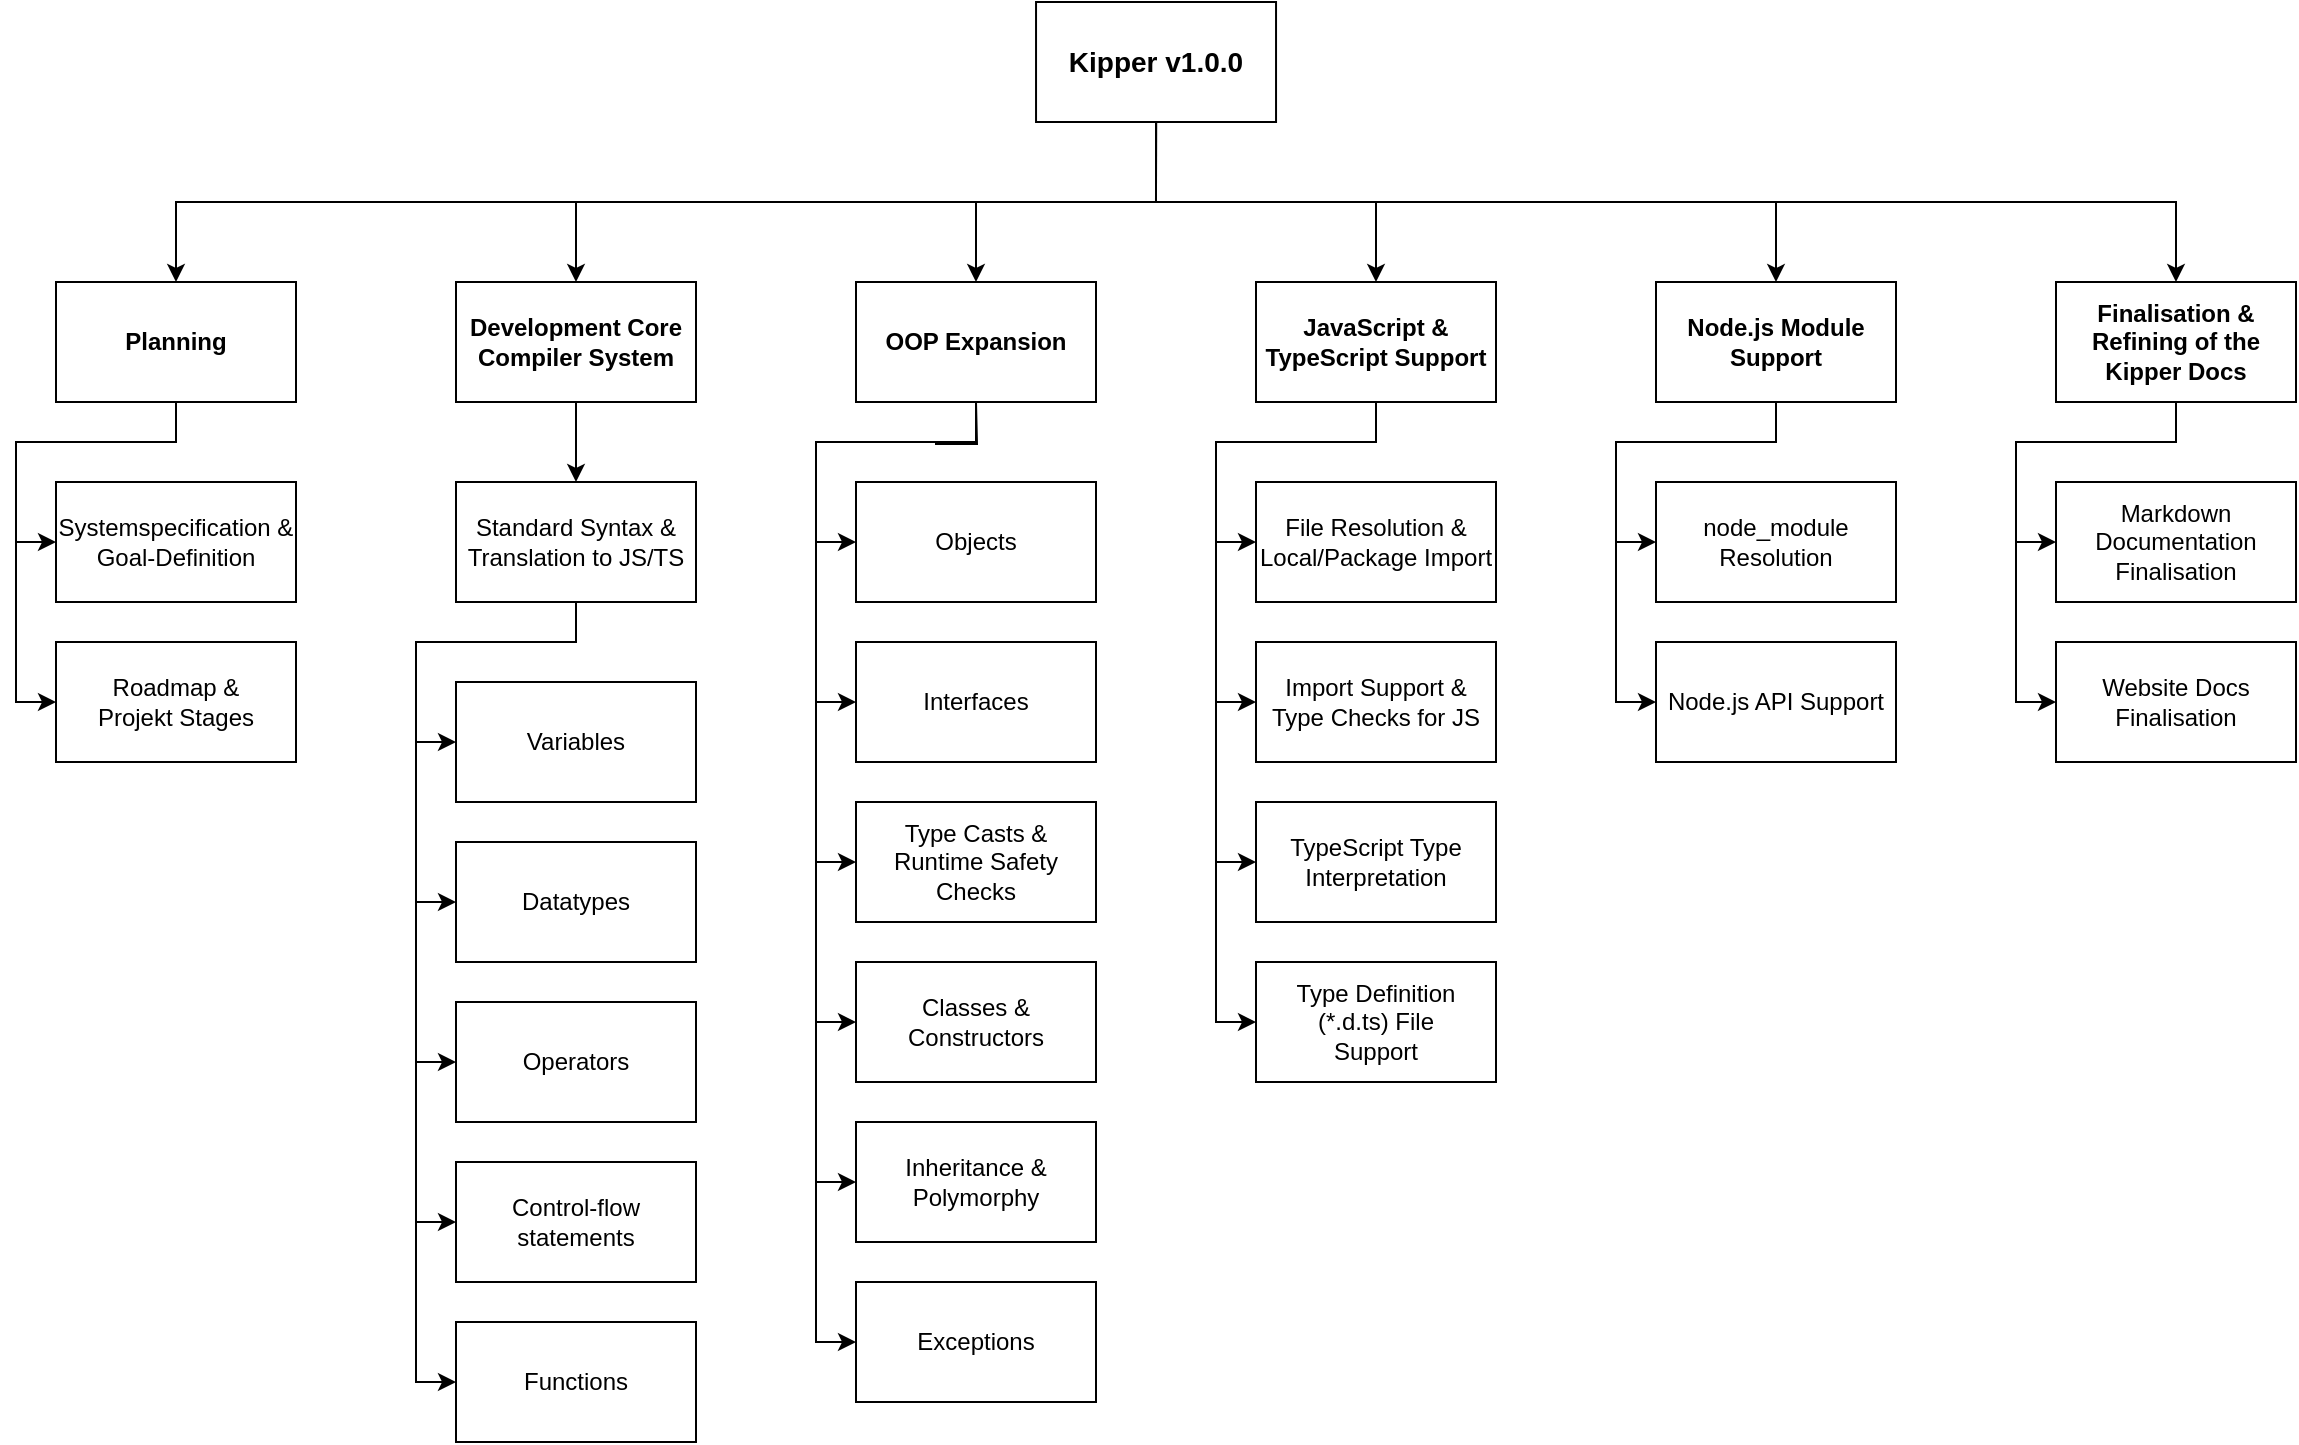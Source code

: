<mxfile version="20.7.4" type="device"><diagram id="LA1xnfDstjzl-UvNFWO_" name="Page-1"><mxGraphModel dx="3405" dy="1524" grid="1" gridSize="10" guides="1" tooltips="1" connect="1" arrows="1" fold="1" page="1" pageScale="1" pageWidth="827" pageHeight="1169" math="0" shadow="0"><root><mxCell id="0"/><mxCell id="1" parent="0"/><mxCell id="jzgOAIxhcl-EopSlNahz-9" style="edgeStyle=orthogonalEdgeStyle;rounded=0;orthogonalLoop=1;jettySize=auto;html=1;exitX=0.5;exitY=1;exitDx=0;exitDy=0;entryX=0.5;entryY=0;entryDx=0;entryDy=0;" parent="1" source="jzgOAIxhcl-EopSlNahz-1" target="jzgOAIxhcl-EopSlNahz-2" edge="1"><mxGeometry relative="1" as="geometry"><mxPoint x="500" y="240" as="sourcePoint"/><Array as="points"><mxPoint x="390" y="280"/><mxPoint x="-100" y="280"/></Array></mxGeometry></mxCell><mxCell id="jzgOAIxhcl-EopSlNahz-13" style="edgeStyle=orthogonalEdgeStyle;rounded=0;orthogonalLoop=1;jettySize=auto;html=1;exitX=0.5;exitY=1;exitDx=0;exitDy=0;entryX=0.5;entryY=0;entryDx=0;entryDy=0;" parent="1" source="jzgOAIxhcl-EopSlNahz-1" target="jzgOAIxhcl-EopSlNahz-4" edge="1"><mxGeometry relative="1" as="geometry"><mxPoint x="500" y="240" as="sourcePoint"/><Array as="points"><mxPoint x="390" y="280"/><mxPoint x="100" y="280"/></Array></mxGeometry></mxCell><mxCell id="jzgOAIxhcl-EopSlNahz-27" style="edgeStyle=orthogonalEdgeStyle;rounded=0;orthogonalLoop=1;jettySize=auto;html=1;exitX=0.5;exitY=1;exitDx=0;exitDy=0;" parent="1" source="jzgOAIxhcl-EopSlNahz-1" target="jzgOAIxhcl-EopSlNahz-5" edge="1"><mxGeometry relative="1" as="geometry"><mxPoint x="500" y="240" as="sourcePoint"/><Array as="points"><mxPoint x="390" y="280"/><mxPoint x="300" y="280"/></Array></mxGeometry></mxCell><mxCell id="jzgOAIxhcl-EopSlNahz-58" style="edgeStyle=orthogonalEdgeStyle;rounded=0;orthogonalLoop=1;jettySize=auto;html=1;exitX=0.5;exitY=1;exitDx=0;exitDy=0;entryX=0.5;entryY=0;entryDx=0;entryDy=0;fontSize=14;" parent="1" source="jzgOAIxhcl-EopSlNahz-1" target="jzgOAIxhcl-EopSlNahz-57" edge="1"><mxGeometry relative="1" as="geometry"><mxPoint x="500" y="240" as="sourcePoint"/></mxGeometry></mxCell><mxCell id="jzgOAIxhcl-EopSlNahz-74" style="edgeStyle=orthogonalEdgeStyle;rounded=0;orthogonalLoop=1;jettySize=auto;html=1;exitX=0.5;exitY=1;exitDx=0;exitDy=0;entryX=0.5;entryY=0;entryDx=0;entryDy=0;fontSize=14;" parent="1" source="jzgOAIxhcl-EopSlNahz-1" target="jzgOAIxhcl-EopSlNahz-73" edge="1"><mxGeometry relative="1" as="geometry"><mxPoint x="500" y="240" as="sourcePoint"/><Array as="points"><mxPoint x="390" y="280"/><mxPoint x="700" y="280"/></Array></mxGeometry></mxCell><mxCell id="jzgOAIxhcl-EopSlNahz-83" style="edgeStyle=orthogonalEdgeStyle;rounded=0;orthogonalLoop=1;jettySize=auto;html=1;exitX=0.5;exitY=1;exitDx=0;exitDy=0;entryX=0.5;entryY=0;entryDx=0;entryDy=0;fontSize=14;" parent="1" source="jzgOAIxhcl-EopSlNahz-1" target="jzgOAIxhcl-EopSlNahz-82" edge="1"><mxGeometry relative="1" as="geometry"><mxPoint x="500" y="240" as="sourcePoint"/><Array as="points"><mxPoint x="390" y="280"/><mxPoint x="900" y="280"/></Array></mxGeometry></mxCell><mxCell id="jzgOAIxhcl-EopSlNahz-1" value="&lt;b&gt;&lt;font style=&quot;font-size: 14px;&quot;&gt;Kipper v1.0.0&lt;/font&gt;&lt;/b&gt;" style="rounded=0;whiteSpace=wrap;html=1;" parent="1" vertex="1"><mxGeometry x="330.02" y="180" width="120" height="60" as="geometry"/></mxCell><mxCell id="jzgOAIxhcl-EopSlNahz-48" style="edgeStyle=orthogonalEdgeStyle;rounded=0;orthogonalLoop=1;jettySize=auto;html=1;exitX=0.5;exitY=1;exitDx=0;exitDy=0;entryX=0;entryY=0.5;entryDx=0;entryDy=0;" parent="1" source="jzgOAIxhcl-EopSlNahz-2" target="jzgOAIxhcl-EopSlNahz-7" edge="1"><mxGeometry relative="1" as="geometry"/></mxCell><mxCell id="jzgOAIxhcl-EopSlNahz-49" style="edgeStyle=orthogonalEdgeStyle;rounded=0;orthogonalLoop=1;jettySize=auto;html=1;exitX=0.5;exitY=1;exitDx=0;exitDy=0;entryX=0;entryY=0.5;entryDx=0;entryDy=0;" parent="1" source="jzgOAIxhcl-EopSlNahz-2" target="jzgOAIxhcl-EopSlNahz-6" edge="1"><mxGeometry x="-0.04" y="-40" relative="1" as="geometry"><Array as="points"><mxPoint x="-100.0" y="400"/><mxPoint x="-180.0" y="400"/><mxPoint x="-180.0" y="530"/></Array><mxPoint as="offset"/></mxGeometry></mxCell><mxCell id="jzgOAIxhcl-EopSlNahz-2" value="&lt;b&gt;Planning&lt;/b&gt;" style="rounded=0;whiteSpace=wrap;html=1;" parent="1" vertex="1"><mxGeometry x="-160.0" y="320" width="120" height="60" as="geometry"/></mxCell><mxCell id="jzgOAIxhcl-EopSlNahz-21" style="edgeStyle=orthogonalEdgeStyle;rounded=0;orthogonalLoop=1;jettySize=auto;html=1;exitX=0.5;exitY=1;exitDx=0;exitDy=0;entryX=0.5;entryY=0;entryDx=0;entryDy=0;" parent="1" source="jzgOAIxhcl-EopSlNahz-4" target="jzgOAIxhcl-EopSlNahz-14" edge="1"><mxGeometry relative="1" as="geometry"/></mxCell><mxCell id="jzgOAIxhcl-EopSlNahz-4" value="&lt;b&gt;Development Core Compiler System&lt;/b&gt;" style="rounded=0;whiteSpace=wrap;html=1;" parent="1" vertex="1"><mxGeometry x="40" y="320" width="120" height="60" as="geometry"/></mxCell><mxCell id="jzgOAIxhcl-EopSlNahz-5" value="&lt;b&gt;OOP Expansion&lt;/b&gt;" style="rounded=0;whiteSpace=wrap;html=1;" parent="1" vertex="1"><mxGeometry x="240" y="320" width="120" height="60" as="geometry"/></mxCell><mxCell id="jzgOAIxhcl-EopSlNahz-6" value="Roadmap &amp;amp; &lt;br&gt;Projekt Stages" style="rounded=0;whiteSpace=wrap;html=1;" parent="1" vertex="1"><mxGeometry x="-160.0" y="500" width="120" height="60" as="geometry"/></mxCell><mxCell id="jzgOAIxhcl-EopSlNahz-7" value="Systemspecification &amp;amp; Goal-Definition" style="rounded=0;whiteSpace=wrap;html=1;" parent="1" vertex="1"><mxGeometry x="-160.0" y="420" width="120" height="60" as="geometry"/></mxCell><mxCell id="jzgOAIxhcl-EopSlNahz-43" style="edgeStyle=orthogonalEdgeStyle;rounded=0;orthogonalLoop=1;jettySize=auto;html=1;exitX=0.5;exitY=1;exitDx=0;exitDy=0;entryX=0;entryY=0.5;entryDx=0;entryDy=0;" parent="1" source="jzgOAIxhcl-EopSlNahz-14" target="jzgOAIxhcl-EopSlNahz-15" edge="1"><mxGeometry relative="1" as="geometry"/></mxCell><mxCell id="jzgOAIxhcl-EopSlNahz-44" style="edgeStyle=orthogonalEdgeStyle;rounded=0;orthogonalLoop=1;jettySize=auto;html=1;exitX=0.5;exitY=1;exitDx=0;exitDy=0;entryX=0;entryY=0.5;entryDx=0;entryDy=0;" parent="1" source="jzgOAIxhcl-EopSlNahz-14" target="jzgOAIxhcl-EopSlNahz-16" edge="1"><mxGeometry relative="1" as="geometry"><Array as="points"><mxPoint x="100" y="500"/><mxPoint x="20" y="500"/><mxPoint x="20" y="630"/></Array></mxGeometry></mxCell><mxCell id="jzgOAIxhcl-EopSlNahz-45" style="edgeStyle=orthogonalEdgeStyle;rounded=0;orthogonalLoop=1;jettySize=auto;html=1;exitX=0.5;exitY=1;exitDx=0;exitDy=0;entryX=0;entryY=0.5;entryDx=0;entryDy=0;" parent="1" source="jzgOAIxhcl-EopSlNahz-14" target="jzgOAIxhcl-EopSlNahz-17" edge="1"><mxGeometry x="-0.879" y="-60" relative="1" as="geometry"><Array as="points"><mxPoint x="100" y="500"/><mxPoint x="20" y="500"/><mxPoint x="20" y="710"/></Array><mxPoint as="offset"/></mxGeometry></mxCell><mxCell id="jzgOAIxhcl-EopSlNahz-46" style="edgeStyle=orthogonalEdgeStyle;rounded=0;orthogonalLoop=1;jettySize=auto;html=1;exitX=0.5;exitY=1;exitDx=0;exitDy=0;entryX=0;entryY=0.5;entryDx=0;entryDy=0;" parent="1" source="jzgOAIxhcl-EopSlNahz-14" target="jzgOAIxhcl-EopSlNahz-18" edge="1"><mxGeometry x="-0.902" y="-50" relative="1" as="geometry"><Array as="points"><mxPoint x="100" y="500"/><mxPoint x="20" y="500"/><mxPoint x="20" y="790"/></Array><mxPoint as="offset"/></mxGeometry></mxCell><mxCell id="jzgOAIxhcl-EopSlNahz-47" style="edgeStyle=orthogonalEdgeStyle;rounded=0;orthogonalLoop=1;jettySize=auto;html=1;exitX=0.5;exitY=1;exitDx=0;exitDy=0;entryX=0;entryY=0.5;entryDx=0;entryDy=0;" parent="1" source="jzgOAIxhcl-EopSlNahz-14" target="jzgOAIxhcl-EopSlNahz-20" edge="1"><mxGeometry x="-0.878" y="-70" relative="1" as="geometry"><Array as="points"><mxPoint x="100" y="500"/><mxPoint x="20" y="500"/><mxPoint x="20" y="870"/></Array><mxPoint as="offset"/></mxGeometry></mxCell><mxCell id="jzgOAIxhcl-EopSlNahz-14" value="Standard Syntax &amp;amp;&lt;br&gt;Translation to JS/TS" style="rounded=0;whiteSpace=wrap;html=1;" parent="1" vertex="1"><mxGeometry x="40" y="420" width="120" height="60" as="geometry"/></mxCell><mxCell id="jzgOAIxhcl-EopSlNahz-15" value="Variables" style="rounded=0;whiteSpace=wrap;html=1;" parent="1" vertex="1"><mxGeometry x="40" y="520" width="120" height="60" as="geometry"/></mxCell><mxCell id="jzgOAIxhcl-EopSlNahz-16" value="Datatypes" style="rounded=0;whiteSpace=wrap;html=1;" parent="1" vertex="1"><mxGeometry x="40" y="600" width="120" height="60" as="geometry"/></mxCell><mxCell id="jzgOAIxhcl-EopSlNahz-17" value="Operators" style="rounded=0;whiteSpace=wrap;html=1;" parent="1" vertex="1"><mxGeometry x="40" y="680" width="120" height="60" as="geometry"/></mxCell><mxCell id="jzgOAIxhcl-EopSlNahz-18" value="Control-flow&lt;br&gt;statements" style="rounded=0;whiteSpace=wrap;html=1;" parent="1" vertex="1"><mxGeometry x="40" y="760" width="120" height="60" as="geometry"/></mxCell><mxCell id="jzgOAIxhcl-EopSlNahz-20" value="Functions" style="rounded=0;whiteSpace=wrap;html=1;" parent="1" vertex="1"><mxGeometry x="40" y="840" width="120" height="60" as="geometry"/></mxCell><mxCell id="jzgOAIxhcl-EopSlNahz-51" style="edgeStyle=orthogonalEdgeStyle;rounded=0;orthogonalLoop=1;jettySize=auto;html=1;exitX=0.5;exitY=1;exitDx=0;exitDy=0;entryX=0;entryY=0.5;entryDx=0;entryDy=0;" parent="1" target="jzgOAIxhcl-EopSlNahz-29" edge="1"><mxGeometry relative="1" as="geometry"><mxPoint x="300" y="380.0" as="sourcePoint"/></mxGeometry></mxCell><mxCell id="jzgOAIxhcl-EopSlNahz-52" style="edgeStyle=orthogonalEdgeStyle;rounded=0;orthogonalLoop=1;jettySize=auto;html=1;exitX=0.5;exitY=1;exitDx=0;exitDy=0;entryX=0;entryY=0.5;entryDx=0;entryDy=0;" parent="1" target="jzgOAIxhcl-EopSlNahz-30" edge="1"><mxGeometry x="-0.039" y="-50" relative="1" as="geometry"><mxPoint x="300" y="380.0" as="sourcePoint"/><Array as="points"><mxPoint x="300" y="400"/><mxPoint x="220" y="400"/><mxPoint x="220" y="530"/></Array><mxPoint as="offset"/></mxGeometry></mxCell><mxCell id="jzgOAIxhcl-EopSlNahz-53" style="edgeStyle=orthogonalEdgeStyle;rounded=0;orthogonalLoop=1;jettySize=auto;html=1;exitX=0.5;exitY=1;exitDx=0;exitDy=0;entryX=0;entryY=0.5;entryDx=0;entryDy=0;" parent="1" target="jzgOAIxhcl-EopSlNahz-31" edge="1"><mxGeometry x="-0.879" y="-70" relative="1" as="geometry"><mxPoint x="300" y="380.0" as="sourcePoint"/><Array as="points"><mxPoint x="300" y="400"/><mxPoint x="220" y="400"/><mxPoint x="220" y="610"/></Array><mxPoint as="offset"/></mxGeometry></mxCell><mxCell id="jzgOAIxhcl-EopSlNahz-54" style="edgeStyle=orthogonalEdgeStyle;rounded=0;orthogonalLoop=1;jettySize=auto;html=1;exitX=0.5;exitY=1;exitDx=0;exitDy=0;entryX=0;entryY=0.5;entryDx=0;entryDy=0;" parent="1" target="jzgOAIxhcl-EopSlNahz-32" edge="1"><mxGeometry x="-0.903" y="-70" relative="1" as="geometry"><mxPoint x="300" y="380.0" as="sourcePoint"/><Array as="points"><mxPoint x="300" y="400"/><mxPoint x="220" y="400"/><mxPoint x="220" y="690"/></Array><mxPoint as="offset"/></mxGeometry></mxCell><mxCell id="jzgOAIxhcl-EopSlNahz-55" style="edgeStyle=orthogonalEdgeStyle;rounded=0;orthogonalLoop=1;jettySize=auto;html=1;exitX=0.5;exitY=1;exitDx=0;exitDy=0;entryX=0;entryY=0.5;entryDx=0;entryDy=0;" parent="1" target="jzgOAIxhcl-EopSlNahz-37" edge="1"><mxGeometry x="-0.878" y="-60" relative="1" as="geometry"><mxPoint x="300" y="380.0" as="sourcePoint"/><Array as="points"><mxPoint x="300" y="400"/><mxPoint x="220" y="400"/><mxPoint x="220" y="770"/></Array><mxPoint as="offset"/></mxGeometry></mxCell><mxCell id="jzgOAIxhcl-EopSlNahz-56" style="edgeStyle=orthogonalEdgeStyle;rounded=0;orthogonalLoop=1;jettySize=auto;html=1;exitX=0.5;exitY=1;exitDx=0;exitDy=0;entryX=0;entryY=0.5;entryDx=0;entryDy=0;" parent="1" source="jzgOAIxhcl-EopSlNahz-5" target="jzgOAIxhcl-EopSlNahz-39" edge="1"><mxGeometry x="-0.86" y="-70" relative="1" as="geometry"><mxPoint x="300" y="480.0" as="sourcePoint"/><Array as="points"><mxPoint x="300" y="400"/><mxPoint x="220" y="400"/><mxPoint x="220" y="850"/></Array><mxPoint as="offset"/></mxGeometry></mxCell><mxCell id="jzgOAIxhcl-EopSlNahz-29" value="Objects" style="rounded=0;whiteSpace=wrap;html=1;" parent="1" vertex="1"><mxGeometry x="240" y="420" width="120" height="60" as="geometry"/></mxCell><mxCell id="jzgOAIxhcl-EopSlNahz-30" value="Interfaces" style="rounded=0;whiteSpace=wrap;html=1;" parent="1" vertex="1"><mxGeometry x="240" y="500" width="120" height="60" as="geometry"/></mxCell><mxCell id="jzgOAIxhcl-EopSlNahz-31" value="Type Casts &amp;amp;&lt;br&gt;Runtime Safety Checks" style="rounded=0;whiteSpace=wrap;html=1;" parent="1" vertex="1"><mxGeometry x="240" y="580" width="120" height="60" as="geometry"/></mxCell><mxCell id="jzgOAIxhcl-EopSlNahz-32" value="Classes &amp;amp; Constructors" style="rounded=0;whiteSpace=wrap;html=1;" parent="1" vertex="1"><mxGeometry x="240" y="660" width="120" height="60" as="geometry"/></mxCell><mxCell id="jzgOAIxhcl-EopSlNahz-37" value="Inheritance &amp;amp;&lt;br&gt;Polymorphy" style="rounded=0;whiteSpace=wrap;html=1;" parent="1" vertex="1"><mxGeometry x="240" y="740" width="120" height="60" as="geometry"/></mxCell><mxCell id="jzgOAIxhcl-EopSlNahz-39" value="Exceptions" style="rounded=0;whiteSpace=wrap;html=1;" parent="1" vertex="1"><mxGeometry x="240" y="820" width="120" height="60" as="geometry"/></mxCell><mxCell id="jzgOAIxhcl-EopSlNahz-64" style="edgeStyle=orthogonalEdgeStyle;rounded=0;orthogonalLoop=1;jettySize=auto;html=1;exitX=0.5;exitY=1;exitDx=0;exitDy=0;entryX=0;entryY=0.5;entryDx=0;entryDy=0;fontSize=14;" parent="1" source="jzgOAIxhcl-EopSlNahz-57" target="jzgOAIxhcl-EopSlNahz-61" edge="1"><mxGeometry x="0.04" y="-40" relative="1" as="geometry"><Array as="points"><mxPoint x="500.0" y="400"/><mxPoint x="420.0" y="400"/><mxPoint x="420.0" y="610"/></Array><mxPoint as="offset"/></mxGeometry></mxCell><mxCell id="jzgOAIxhcl-EopSlNahz-66" style="edgeStyle=orthogonalEdgeStyle;rounded=0;orthogonalLoop=1;jettySize=auto;html=1;exitX=0.5;exitY=1;exitDx=0;exitDy=0;entryX=0;entryY=0.5;entryDx=0;entryDy=0;fontSize=14;" parent="1" source="jzgOAIxhcl-EopSlNahz-57" target="jzgOAIxhcl-EopSlNahz-62" edge="1"><mxGeometry x="-0.879" y="-60" relative="1" as="geometry"><Array as="points"><mxPoint x="500.0" y="400"/><mxPoint x="420.0" y="400"/><mxPoint x="420.0" y="690"/></Array><mxPoint as="offset"/></mxGeometry></mxCell><mxCell id="jzgOAIxhcl-EopSlNahz-70" style="edgeStyle=orthogonalEdgeStyle;rounded=0;orthogonalLoop=1;jettySize=auto;html=1;exitX=0.5;exitY=1;exitDx=0;exitDy=0;entryX=0;entryY=0.5;entryDx=0;entryDy=0;fontSize=14;" parent="1" source="jzgOAIxhcl-EopSlNahz-57" target="jzgOAIxhcl-EopSlNahz-59" edge="1"><mxGeometry x="0.04" y="-40" relative="1" as="geometry"><Array as="points"><mxPoint x="500.0" y="400"/><mxPoint x="420.0" y="400"/><mxPoint x="420.0" y="530"/></Array><mxPoint as="offset"/></mxGeometry></mxCell><mxCell id="jzgOAIxhcl-EopSlNahz-72" style="edgeStyle=orthogonalEdgeStyle;rounded=0;orthogonalLoop=1;jettySize=auto;html=1;exitX=0.5;exitY=1;exitDx=0;exitDy=0;entryX=0;entryY=0.5;entryDx=0;entryDy=0;fontSize=14;" parent="1" source="jzgOAIxhcl-EopSlNahz-57" target="jzgOAIxhcl-EopSlNahz-67" edge="1"><mxGeometry relative="1" as="geometry"/></mxCell><mxCell id="jzgOAIxhcl-EopSlNahz-57" value="&lt;b&gt;JavaScript &amp;amp;&lt;br&gt;TypeScript Support&lt;br&gt;&lt;/b&gt;" style="rounded=0;whiteSpace=wrap;html=1;" parent="1" vertex="1"><mxGeometry x="440.0" y="320" width="120" height="60" as="geometry"/></mxCell><mxCell id="jzgOAIxhcl-EopSlNahz-59" value="Import Support &amp;amp;&lt;br&gt;Type Checks for JS" style="rounded=0;whiteSpace=wrap;html=1;" parent="1" vertex="1"><mxGeometry x="440.0" y="500" width="120" height="60" as="geometry"/></mxCell><mxCell id="jzgOAIxhcl-EopSlNahz-61" value="TypeScript Type Interpretation" style="rounded=0;whiteSpace=wrap;html=1;" parent="1" vertex="1"><mxGeometry x="440.0" y="580" width="120" height="60" as="geometry"/></mxCell><mxCell id="jzgOAIxhcl-EopSlNahz-62" value="Type Definition &lt;br&gt;(*.d.ts) File&lt;br&gt;Support" style="rounded=0;whiteSpace=wrap;html=1;" parent="1" vertex="1"><mxGeometry x="440.0" y="660" width="120" height="60" as="geometry"/></mxCell><mxCell id="jzgOAIxhcl-EopSlNahz-67" value="File Resolution &amp;amp;&lt;br style=&quot;border-color: var(--border-color);&quot;&gt;Local/Package Import" style="rounded=0;whiteSpace=wrap;html=1;" parent="1" vertex="1"><mxGeometry x="440.0" y="420" width="120" height="60" as="geometry"/></mxCell><mxCell id="jzgOAIxhcl-EopSlNahz-78" style="edgeStyle=orthogonalEdgeStyle;rounded=0;orthogonalLoop=1;jettySize=auto;html=1;exitX=0.5;exitY=1;exitDx=0;exitDy=0;entryX=0;entryY=0.5;entryDx=0;entryDy=0;fontSize=14;" parent="1" source="jzgOAIxhcl-EopSlNahz-73" target="jzgOAIxhcl-EopSlNahz-75" edge="1"><mxGeometry relative="1" as="geometry"/></mxCell><mxCell id="jzgOAIxhcl-EopSlNahz-80" style="edgeStyle=orthogonalEdgeStyle;rounded=0;orthogonalLoop=1;jettySize=auto;html=1;exitX=0.5;exitY=1;exitDx=0;exitDy=0;entryX=0;entryY=0.5;entryDx=0;entryDy=0;fontSize=14;" parent="1" source="jzgOAIxhcl-EopSlNahz-73" target="jzgOAIxhcl-EopSlNahz-79" edge="1"><mxGeometry x="-0.04" y="-40" relative="1" as="geometry"><Array as="points"><mxPoint x="700" y="400"/><mxPoint x="620" y="400"/><mxPoint x="620" y="530"/></Array><mxPoint as="offset"/></mxGeometry></mxCell><mxCell id="jzgOAIxhcl-EopSlNahz-73" value="&lt;b&gt;Node.js Module&lt;br&gt;Support&lt;br&gt;&lt;/b&gt;" style="rounded=0;whiteSpace=wrap;html=1;" parent="1" vertex="1"><mxGeometry x="640" y="320" width="120" height="60" as="geometry"/></mxCell><mxCell id="jzgOAIxhcl-EopSlNahz-75" value="node_module&lt;br&gt;Resolution" style="rounded=0;whiteSpace=wrap;html=1;" parent="1" vertex="1"><mxGeometry x="640" y="420" width="120" height="60" as="geometry"/></mxCell><mxCell id="jzgOAIxhcl-EopSlNahz-79" value="Node.js API Support" style="rounded=0;whiteSpace=wrap;html=1;" parent="1" vertex="1"><mxGeometry x="640" y="500" width="120" height="60" as="geometry"/></mxCell><mxCell id="jzgOAIxhcl-EopSlNahz-89" style="edgeStyle=orthogonalEdgeStyle;rounded=0;orthogonalLoop=1;jettySize=auto;html=1;exitX=0.5;exitY=1;exitDx=0;exitDy=0;entryX=0;entryY=0.5;entryDx=0;entryDy=0;fontSize=14;" parent="1" source="jzgOAIxhcl-EopSlNahz-82" target="jzgOAIxhcl-EopSlNahz-88" edge="1"><mxGeometry relative="1" as="geometry"/></mxCell><mxCell id="jzgOAIxhcl-EopSlNahz-91" style="edgeStyle=orthogonalEdgeStyle;rounded=0;orthogonalLoop=1;jettySize=auto;html=1;exitX=0.5;exitY=1;exitDx=0;exitDy=0;entryX=0;entryY=0.5;entryDx=0;entryDy=0;fontSize=14;" parent="1" source="jzgOAIxhcl-EopSlNahz-82" target="jzgOAIxhcl-EopSlNahz-90" edge="1"><mxGeometry x="-0.04" y="-40" relative="1" as="geometry"><Array as="points"><mxPoint x="900" y="400"/><mxPoint x="820" y="400"/><mxPoint x="820" y="530"/></Array><mxPoint as="offset"/></mxGeometry></mxCell><mxCell id="jzgOAIxhcl-EopSlNahz-82" value="&lt;b&gt;Finalisation &amp;amp; Refining of the Kipper Docs&lt;/b&gt;" style="rounded=0;whiteSpace=wrap;html=1;" parent="1" vertex="1"><mxGeometry x="840" y="320" width="120" height="60" as="geometry"/></mxCell><mxCell id="jzgOAIxhcl-EopSlNahz-88" value="Markdown Documentation&lt;br&gt;Finalisation" style="rounded=0;whiteSpace=wrap;html=1;" parent="1" vertex="1"><mxGeometry x="840" y="420" width="120" height="60" as="geometry"/></mxCell><mxCell id="jzgOAIxhcl-EopSlNahz-90" value="Website Docs&lt;br&gt;Finalisation" style="rounded=0;whiteSpace=wrap;html=1;" parent="1" vertex="1"><mxGeometry x="840" y="500" width="120" height="60" as="geometry"/></mxCell></root></mxGraphModel></diagram></mxfile>